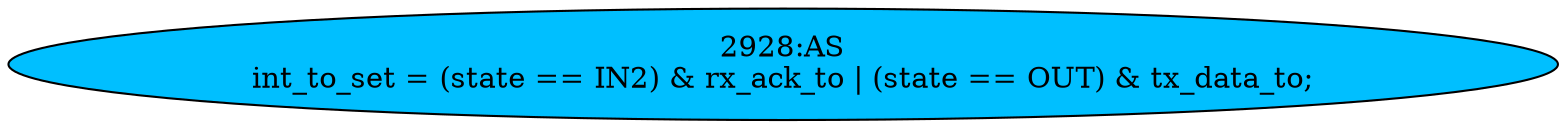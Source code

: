 strict digraph "" {
	node [label="\N"];
	"2928:AS"	 [ast="<pyverilog.vparser.ast.Assign object at 0x7f13b554cd50>",
		def_var="['int_to_set']",
		fillcolor=deepskyblue,
		label="2928:AS
int_to_set = (state == IN2) & rx_ack_to | (state == OUT) & tx_data_to;",
		statements="[]",
		style=filled,
		typ=Assign,
		use_var="['state', 'rx_ack_to', 'state', 'tx_data_to']"];
}
